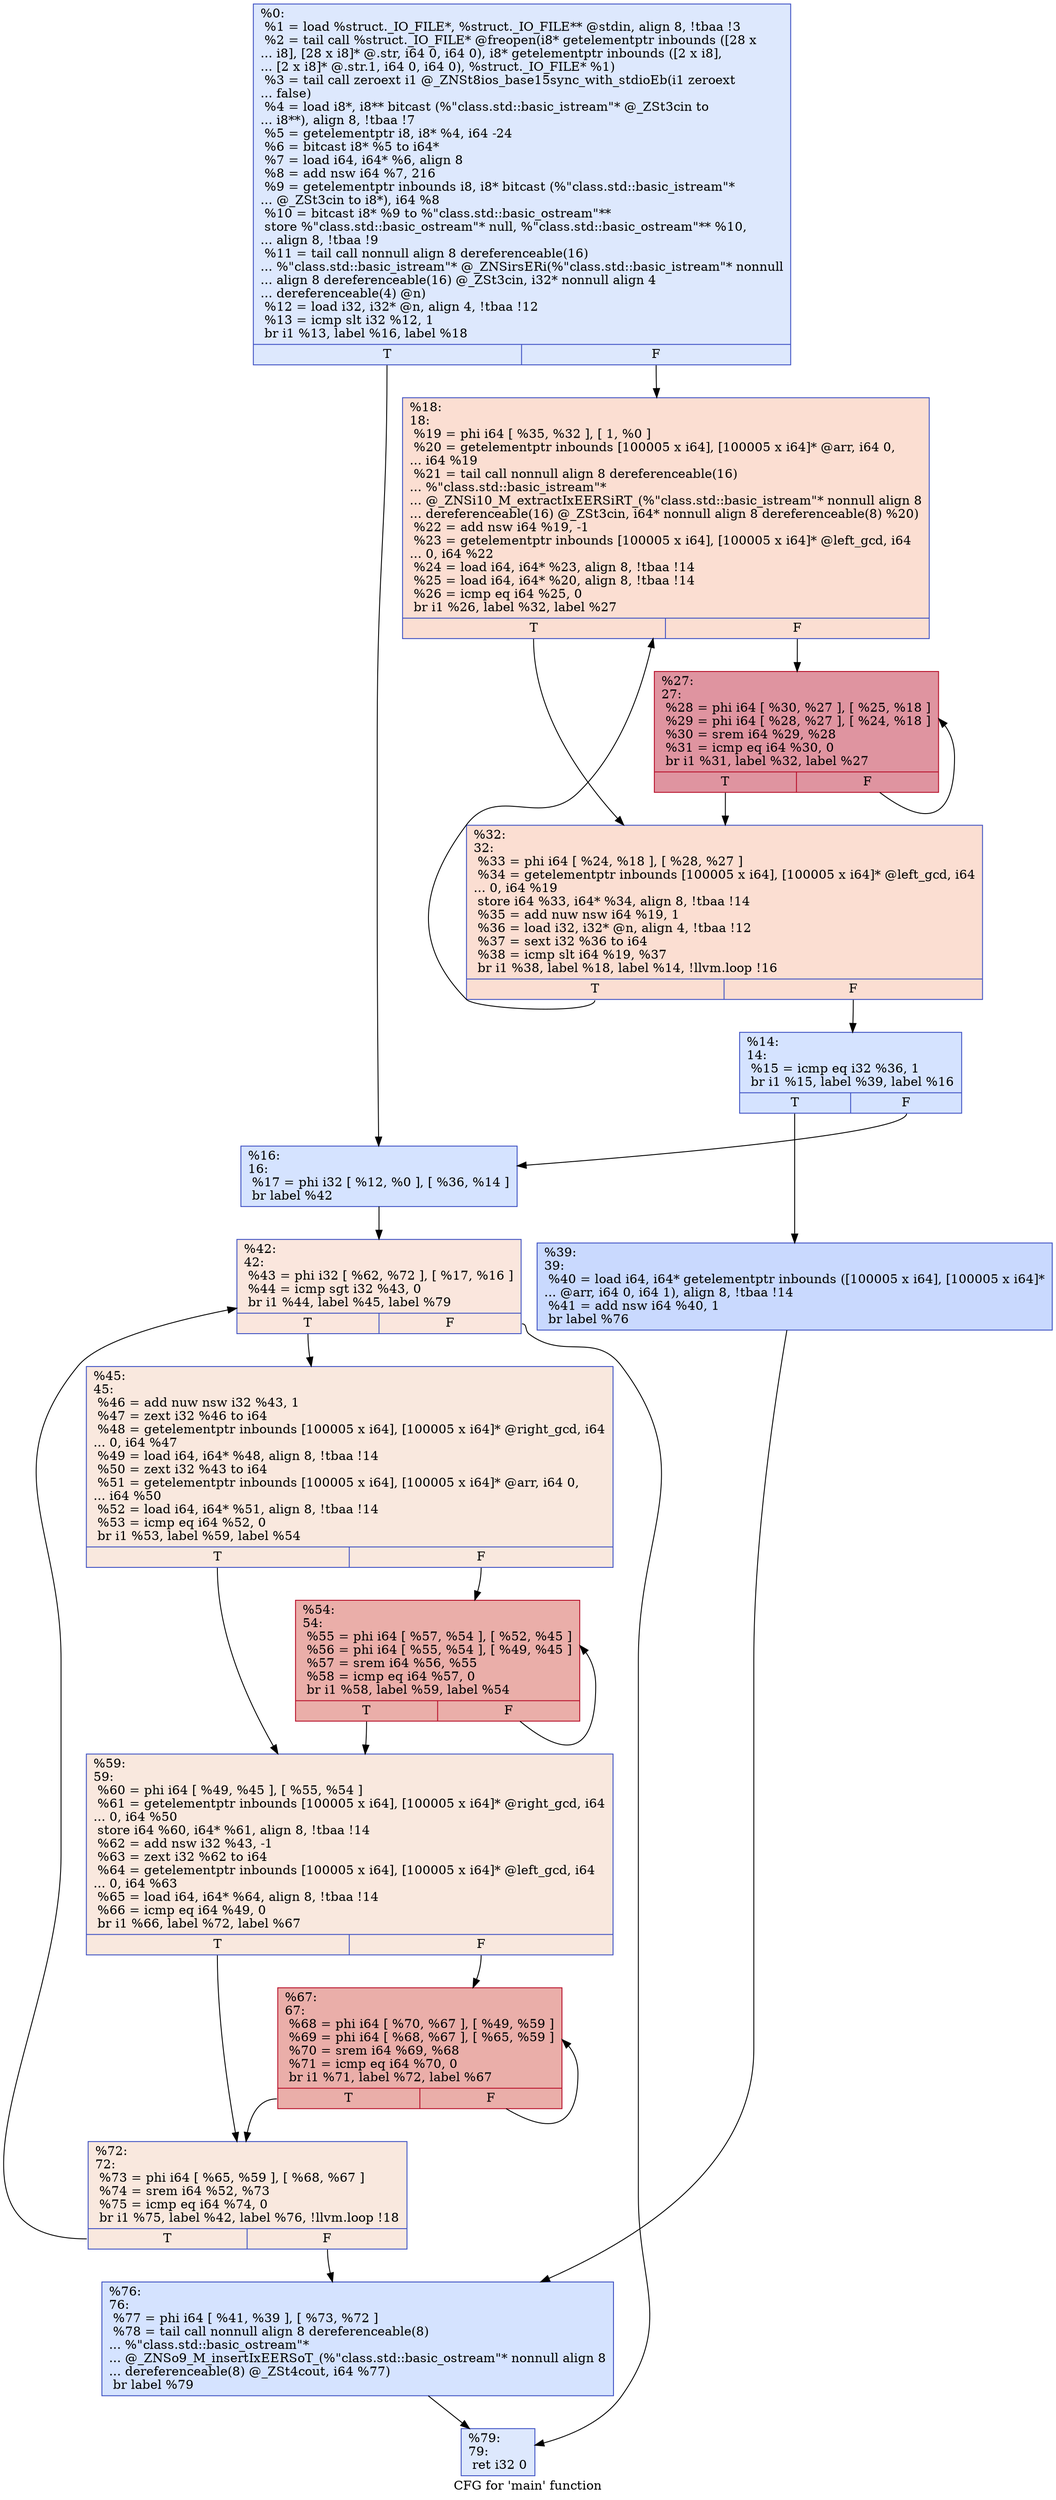 digraph "CFG for 'main' function" {
	label="CFG for 'main' function";

	Node0x5609102a3760 [shape=record,color="#3d50c3ff", style=filled, fillcolor="#b2ccfb70",label="{%0:\l  %1 = load %struct._IO_FILE*, %struct._IO_FILE** @stdin, align 8, !tbaa !3\l  %2 = tail call %struct._IO_FILE* @freopen(i8* getelementptr inbounds ([28 x\l... i8], [28 x i8]* @.str, i64 0, i64 0), i8* getelementptr inbounds ([2 x i8],\l... [2 x i8]* @.str.1, i64 0, i64 0), %struct._IO_FILE* %1)\l  %3 = tail call zeroext i1 @_ZNSt8ios_base15sync_with_stdioEb(i1 zeroext\l... false)\l  %4 = load i8*, i8** bitcast (%\"class.std::basic_istream\"* @_ZSt3cin to\l... i8**), align 8, !tbaa !7\l  %5 = getelementptr i8, i8* %4, i64 -24\l  %6 = bitcast i8* %5 to i64*\l  %7 = load i64, i64* %6, align 8\l  %8 = add nsw i64 %7, 216\l  %9 = getelementptr inbounds i8, i8* bitcast (%\"class.std::basic_istream\"*\l... @_ZSt3cin to i8*), i64 %8\l  %10 = bitcast i8* %9 to %\"class.std::basic_ostream\"**\l  store %\"class.std::basic_ostream\"* null, %\"class.std::basic_ostream\"** %10,\l... align 8, !tbaa !9\l  %11 = tail call nonnull align 8 dereferenceable(16)\l... %\"class.std::basic_istream\"* @_ZNSirsERi(%\"class.std::basic_istream\"* nonnull\l... align 8 dereferenceable(16) @_ZSt3cin, i32* nonnull align 4\l... dereferenceable(4) @n)\l  %12 = load i32, i32* @n, align 4, !tbaa !12\l  %13 = icmp slt i32 %12, 1\l  br i1 %13, label %16, label %18\l|{<s0>T|<s1>F}}"];
	Node0x5609102a3760:s0 -> Node0x5609102a5cb0;
	Node0x5609102a3760:s1 -> Node0x5609102a5d40;
	Node0x5609102a5e80 [shape=record,color="#3d50c3ff", style=filled, fillcolor="#a1c0ff70",label="{%14:\l14:                                               \l  %15 = icmp eq i32 %36, 1\l  br i1 %15, label %39, label %16\l|{<s0>T|<s1>F}}"];
	Node0x5609102a5e80:s0 -> Node0x5609102a5fd0;
	Node0x5609102a5e80:s1 -> Node0x5609102a5cb0;
	Node0x5609102a5cb0 [shape=record,color="#3d50c3ff", style=filled, fillcolor="#a1c0ff70",label="{%16:\l16:                                               \l  %17 = phi i32 [ %12, %0 ], [ %36, %14 ]\l  br label %42\l}"];
	Node0x5609102a5cb0 -> Node0x5609102a61c0;
	Node0x5609102a5d40 [shape=record,color="#3d50c3ff", style=filled, fillcolor="#f7b59970",label="{%18:\l18:                                               \l  %19 = phi i64 [ %35, %32 ], [ 1, %0 ]\l  %20 = getelementptr inbounds [100005 x i64], [100005 x i64]* @arr, i64 0,\l... i64 %19\l  %21 = tail call nonnull align 8 dereferenceable(16)\l... %\"class.std::basic_istream\"*\l... @_ZNSi10_M_extractIxEERSiRT_(%\"class.std::basic_istream\"* nonnull align 8\l... dereferenceable(16) @_ZSt3cin, i64* nonnull align 8 dereferenceable(8) %20)\l  %22 = add nsw i64 %19, -1\l  %23 = getelementptr inbounds [100005 x i64], [100005 x i64]* @left_gcd, i64\l... 0, i64 %22\l  %24 = load i64, i64* %23, align 8, !tbaa !14\l  %25 = load i64, i64* %20, align 8, !tbaa !14\l  %26 = icmp eq i64 %25, 0\l  br i1 %26, label %32, label %27\l|{<s0>T|<s1>F}}"];
	Node0x5609102a5d40:s0 -> Node0x5609102a62b0;
	Node0x5609102a5d40:s1 -> Node0x5609102a70f0;
	Node0x5609102a70f0 [shape=record,color="#b70d28ff", style=filled, fillcolor="#b70d2870",label="{%27:\l27:                                               \l  %28 = phi i64 [ %30, %27 ], [ %25, %18 ]\l  %29 = phi i64 [ %28, %27 ], [ %24, %18 ]\l  %30 = srem i64 %29, %28\l  %31 = icmp eq i64 %30, 0\l  br i1 %31, label %32, label %27\l|{<s0>T|<s1>F}}"];
	Node0x5609102a70f0:s0 -> Node0x5609102a62b0;
	Node0x5609102a70f0:s1 -> Node0x5609102a70f0;
	Node0x5609102a62b0 [shape=record,color="#3d50c3ff", style=filled, fillcolor="#f7b59970",label="{%32:\l32:                                               \l  %33 = phi i64 [ %24, %18 ], [ %28, %27 ]\l  %34 = getelementptr inbounds [100005 x i64], [100005 x i64]* @left_gcd, i64\l... 0, i64 %19\l  store i64 %33, i64* %34, align 8, !tbaa !14\l  %35 = add nuw nsw i64 %19, 1\l  %36 = load i32, i32* @n, align 4, !tbaa !12\l  %37 = sext i32 %36 to i64\l  %38 = icmp slt i64 %19, %37\l  br i1 %38, label %18, label %14, !llvm.loop !16\l|{<s0>T|<s1>F}}"];
	Node0x5609102a62b0:s0 -> Node0x5609102a5d40;
	Node0x5609102a62b0:s1 -> Node0x5609102a5e80;
	Node0x5609102a5fd0 [shape=record,color="#3d50c3ff", style=filled, fillcolor="#85a8fc70",label="{%39:\l39:                                               \l  %40 = load i64, i64* getelementptr inbounds ([100005 x i64], [100005 x i64]*\l... @arr, i64 0, i64 1), align 8, !tbaa !14\l  %41 = add nsw i64 %40, 1\l  br label %76\l}"];
	Node0x5609102a5fd0 -> Node0x5609102a8490;
	Node0x5609102a61c0 [shape=record,color="#3d50c3ff", style=filled, fillcolor="#f3c7b170",label="{%42:\l42:                                               \l  %43 = phi i32 [ %62, %72 ], [ %17, %16 ]\l  %44 = icmp sgt i32 %43, 0\l  br i1 %44, label %45, label %79\l|{<s0>T|<s1>F}}"];
	Node0x5609102a61c0:s0 -> Node0x5609102a86e0;
	Node0x5609102a61c0:s1 -> Node0x5609102a8730;
	Node0x5609102a86e0 [shape=record,color="#3d50c3ff", style=filled, fillcolor="#f2cab570",label="{%45:\l45:                                               \l  %46 = add nuw nsw i32 %43, 1\l  %47 = zext i32 %46 to i64\l  %48 = getelementptr inbounds [100005 x i64], [100005 x i64]* @right_gcd, i64\l... 0, i64 %47\l  %49 = load i64, i64* %48, align 8, !tbaa !14\l  %50 = zext i32 %43 to i64\l  %51 = getelementptr inbounds [100005 x i64], [100005 x i64]* @arr, i64 0,\l... i64 %50\l  %52 = load i64, i64* %51, align 8, !tbaa !14\l  %53 = icmp eq i64 %52, 0\l  br i1 %53, label %59, label %54\l|{<s0>T|<s1>F}}"];
	Node0x5609102a86e0:s0 -> Node0x5609102a8cd0;
	Node0x5609102a86e0:s1 -> Node0x5609102a8d20;
	Node0x5609102a8d20 [shape=record,color="#b70d28ff", style=filled, fillcolor="#d0473d70",label="{%54:\l54:                                               \l  %55 = phi i64 [ %57, %54 ], [ %52, %45 ]\l  %56 = phi i64 [ %55, %54 ], [ %49, %45 ]\l  %57 = srem i64 %56, %55\l  %58 = icmp eq i64 %57, 0\l  br i1 %58, label %59, label %54\l|{<s0>T|<s1>F}}"];
	Node0x5609102a8d20:s0 -> Node0x5609102a8cd0;
	Node0x5609102a8d20:s1 -> Node0x5609102a8d20;
	Node0x5609102a8cd0 [shape=record,color="#3d50c3ff", style=filled, fillcolor="#f2cab570",label="{%59:\l59:                                               \l  %60 = phi i64 [ %49, %45 ], [ %55, %54 ]\l  %61 = getelementptr inbounds [100005 x i64], [100005 x i64]* @right_gcd, i64\l... 0, i64 %50\l  store i64 %60, i64* %61, align 8, !tbaa !14\l  %62 = add nsw i32 %43, -1\l  %63 = zext i32 %62 to i64\l  %64 = getelementptr inbounds [100005 x i64], [100005 x i64]* @left_gcd, i64\l... 0, i64 %63\l  %65 = load i64, i64* %64, align 8, !tbaa !14\l  %66 = icmp eq i64 %49, 0\l  br i1 %66, label %72, label %67\l|{<s0>T|<s1>F}}"];
	Node0x5609102a8cd0:s0 -> Node0x5609102a8550;
	Node0x5609102a8cd0:s1 -> Node0x5609102a9a60;
	Node0x5609102a9a60 [shape=record,color="#b70d28ff", style=filled, fillcolor="#d0473d70",label="{%67:\l67:                                               \l  %68 = phi i64 [ %70, %67 ], [ %49, %59 ]\l  %69 = phi i64 [ %68, %67 ], [ %65, %59 ]\l  %70 = srem i64 %69, %68\l  %71 = icmp eq i64 %70, 0\l  br i1 %71, label %72, label %67\l|{<s0>T|<s1>F}}"];
	Node0x5609102a9a60:s0 -> Node0x5609102a8550;
	Node0x5609102a9a60:s1 -> Node0x5609102a9a60;
	Node0x5609102a8550 [shape=record,color="#3d50c3ff", style=filled, fillcolor="#f2cab570",label="{%72:\l72:                                               \l  %73 = phi i64 [ %65, %59 ], [ %68, %67 ]\l  %74 = srem i64 %52, %73\l  %75 = icmp eq i64 %74, 0\l  br i1 %75, label %42, label %76, !llvm.loop !18\l|{<s0>T|<s1>F}}"];
	Node0x5609102a8550:s0 -> Node0x5609102a61c0;
	Node0x5609102a8550:s1 -> Node0x5609102a8490;
	Node0x5609102a8490 [shape=record,color="#3d50c3ff", style=filled, fillcolor="#a1c0ff70",label="{%76:\l76:                                               \l  %77 = phi i64 [ %41, %39 ], [ %73, %72 ]\l  %78 = tail call nonnull align 8 dereferenceable(8)\l... %\"class.std::basic_ostream\"*\l... @_ZNSo9_M_insertIxEERSoT_(%\"class.std::basic_ostream\"* nonnull align 8\l... dereferenceable(8) @_ZSt4cout, i64 %77)\l  br label %79\l}"];
	Node0x5609102a8490 -> Node0x5609102a8730;
	Node0x5609102a8730 [shape=record,color="#3d50c3ff", style=filled, fillcolor="#b2ccfb70",label="{%79:\l79:                                               \l  ret i32 0\l}"];
}
